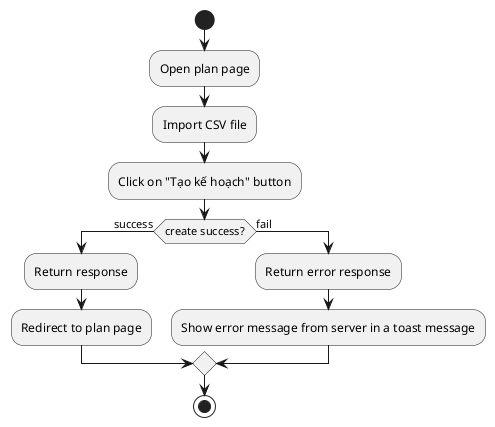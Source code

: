 @startuml
start
:Open plan page;
:Import CSV file;
:Click on "Tạo kế hoạch" button;
if (create success?) then (success)
   :Return response;
   :Redirect to plan page;
else (fail)
    :Return error response;
    :Show error message from server in a toast message;
endif
stop
@enduml
